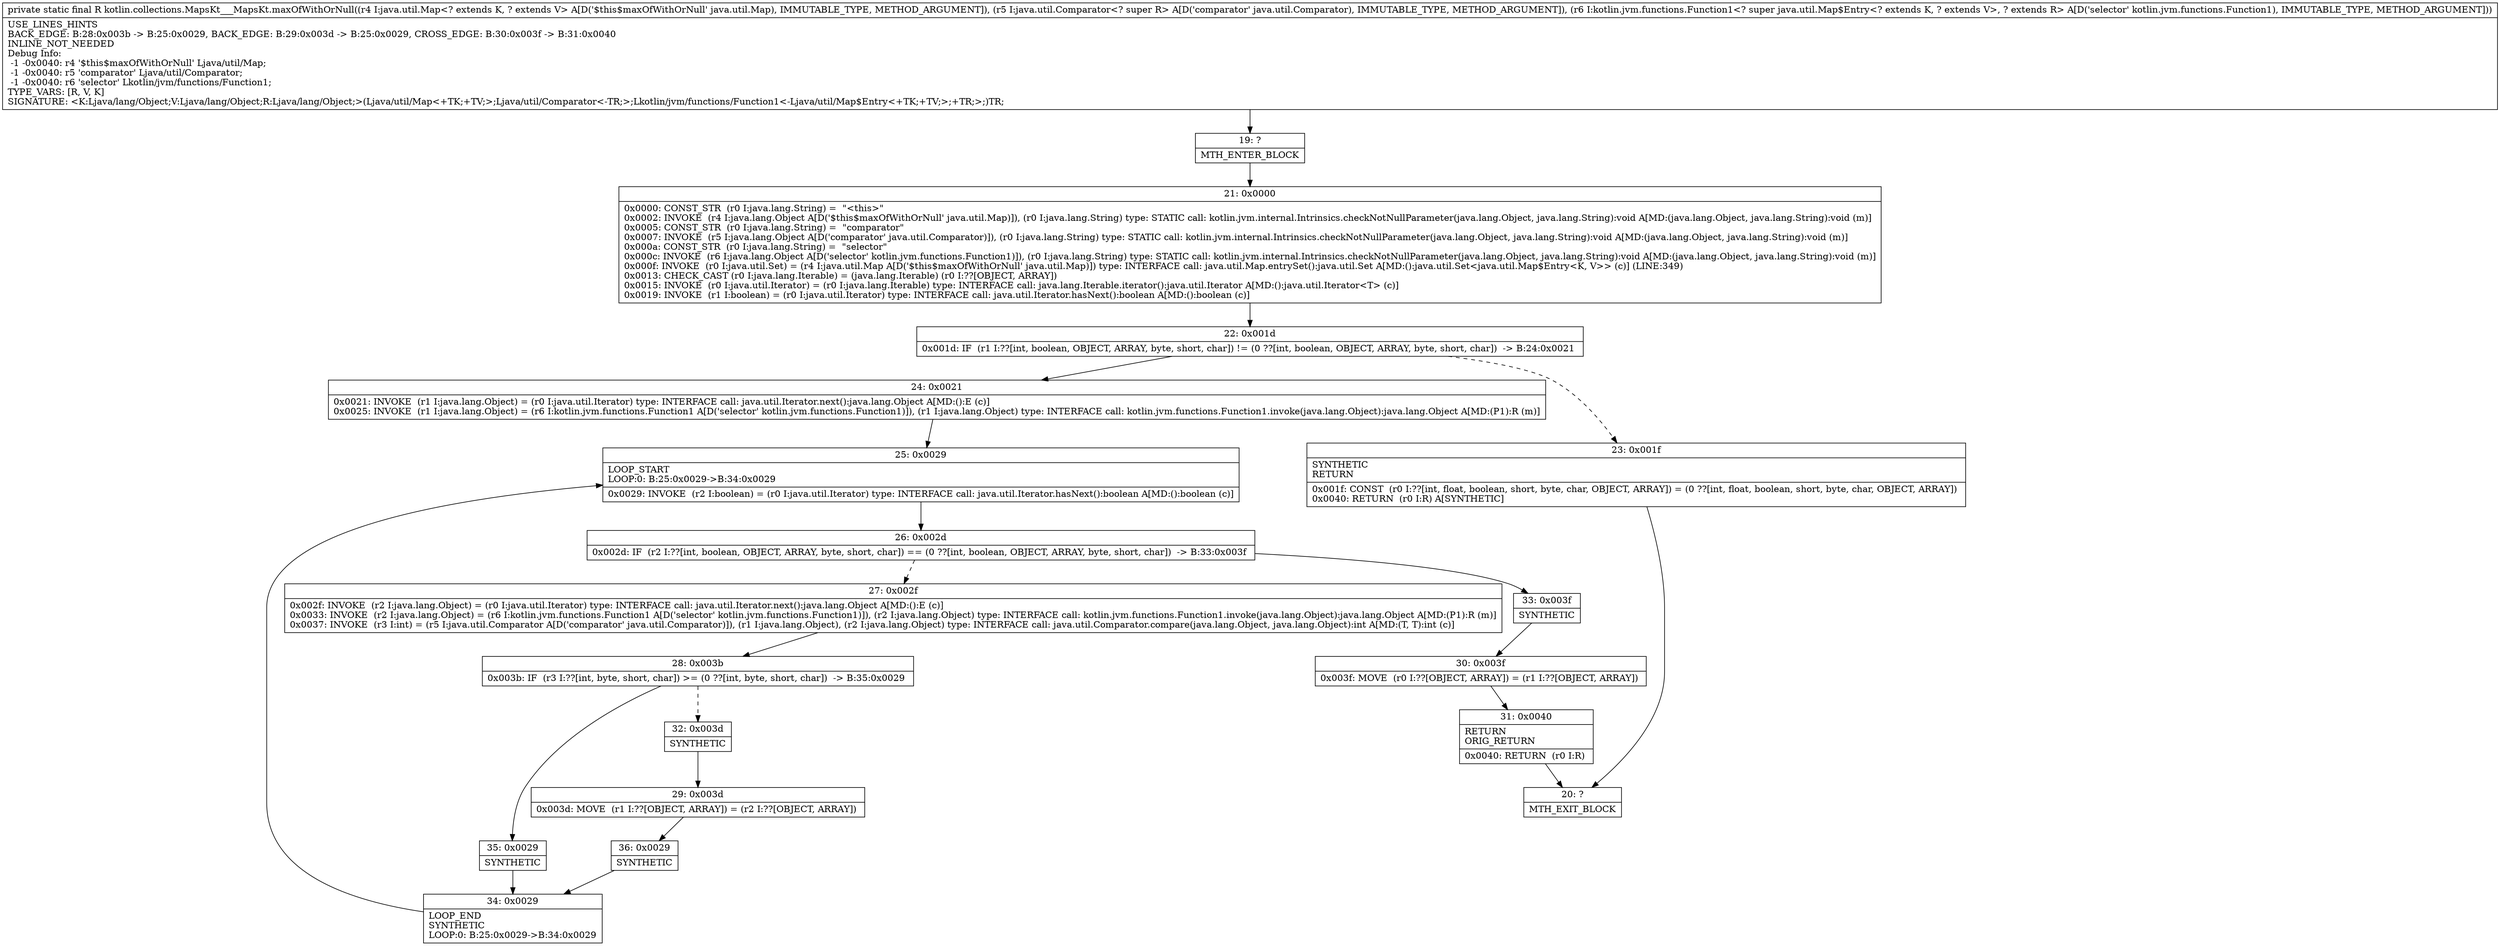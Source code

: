 digraph "CFG forkotlin.collections.MapsKt___MapsKt.maxOfWithOrNull(Ljava\/util\/Map;Ljava\/util\/Comparator;Lkotlin\/jvm\/functions\/Function1;)Ljava\/lang\/Object;" {
Node_19 [shape=record,label="{19\:\ ?|MTH_ENTER_BLOCK\l}"];
Node_21 [shape=record,label="{21\:\ 0x0000|0x0000: CONST_STR  (r0 I:java.lang.String) =  \"\<this\>\" \l0x0002: INVOKE  (r4 I:java.lang.Object A[D('$this$maxOfWithOrNull' java.util.Map)]), (r0 I:java.lang.String) type: STATIC call: kotlin.jvm.internal.Intrinsics.checkNotNullParameter(java.lang.Object, java.lang.String):void A[MD:(java.lang.Object, java.lang.String):void (m)]\l0x0005: CONST_STR  (r0 I:java.lang.String) =  \"comparator\" \l0x0007: INVOKE  (r5 I:java.lang.Object A[D('comparator' java.util.Comparator)]), (r0 I:java.lang.String) type: STATIC call: kotlin.jvm.internal.Intrinsics.checkNotNullParameter(java.lang.Object, java.lang.String):void A[MD:(java.lang.Object, java.lang.String):void (m)]\l0x000a: CONST_STR  (r0 I:java.lang.String) =  \"selector\" \l0x000c: INVOKE  (r6 I:java.lang.Object A[D('selector' kotlin.jvm.functions.Function1)]), (r0 I:java.lang.String) type: STATIC call: kotlin.jvm.internal.Intrinsics.checkNotNullParameter(java.lang.Object, java.lang.String):void A[MD:(java.lang.Object, java.lang.String):void (m)]\l0x000f: INVOKE  (r0 I:java.util.Set) = (r4 I:java.util.Map A[D('$this$maxOfWithOrNull' java.util.Map)]) type: INTERFACE call: java.util.Map.entrySet():java.util.Set A[MD:():java.util.Set\<java.util.Map$Entry\<K, V\>\> (c)] (LINE:349)\l0x0013: CHECK_CAST (r0 I:java.lang.Iterable) = (java.lang.Iterable) (r0 I:??[OBJECT, ARRAY]) \l0x0015: INVOKE  (r0 I:java.util.Iterator) = (r0 I:java.lang.Iterable) type: INTERFACE call: java.lang.Iterable.iterator():java.util.Iterator A[MD:():java.util.Iterator\<T\> (c)]\l0x0019: INVOKE  (r1 I:boolean) = (r0 I:java.util.Iterator) type: INTERFACE call: java.util.Iterator.hasNext():boolean A[MD:():boolean (c)]\l}"];
Node_22 [shape=record,label="{22\:\ 0x001d|0x001d: IF  (r1 I:??[int, boolean, OBJECT, ARRAY, byte, short, char]) != (0 ??[int, boolean, OBJECT, ARRAY, byte, short, char])  \-\> B:24:0x0021 \l}"];
Node_23 [shape=record,label="{23\:\ 0x001f|SYNTHETIC\lRETURN\l|0x001f: CONST  (r0 I:??[int, float, boolean, short, byte, char, OBJECT, ARRAY]) = (0 ??[int, float, boolean, short, byte, char, OBJECT, ARRAY]) \l0x0040: RETURN  (r0 I:R) A[SYNTHETIC]\l}"];
Node_20 [shape=record,label="{20\:\ ?|MTH_EXIT_BLOCK\l}"];
Node_24 [shape=record,label="{24\:\ 0x0021|0x0021: INVOKE  (r1 I:java.lang.Object) = (r0 I:java.util.Iterator) type: INTERFACE call: java.util.Iterator.next():java.lang.Object A[MD:():E (c)]\l0x0025: INVOKE  (r1 I:java.lang.Object) = (r6 I:kotlin.jvm.functions.Function1 A[D('selector' kotlin.jvm.functions.Function1)]), (r1 I:java.lang.Object) type: INTERFACE call: kotlin.jvm.functions.Function1.invoke(java.lang.Object):java.lang.Object A[MD:(P1):R (m)]\l}"];
Node_25 [shape=record,label="{25\:\ 0x0029|LOOP_START\lLOOP:0: B:25:0x0029\-\>B:34:0x0029\l|0x0029: INVOKE  (r2 I:boolean) = (r0 I:java.util.Iterator) type: INTERFACE call: java.util.Iterator.hasNext():boolean A[MD:():boolean (c)]\l}"];
Node_26 [shape=record,label="{26\:\ 0x002d|0x002d: IF  (r2 I:??[int, boolean, OBJECT, ARRAY, byte, short, char]) == (0 ??[int, boolean, OBJECT, ARRAY, byte, short, char])  \-\> B:33:0x003f \l}"];
Node_27 [shape=record,label="{27\:\ 0x002f|0x002f: INVOKE  (r2 I:java.lang.Object) = (r0 I:java.util.Iterator) type: INTERFACE call: java.util.Iterator.next():java.lang.Object A[MD:():E (c)]\l0x0033: INVOKE  (r2 I:java.lang.Object) = (r6 I:kotlin.jvm.functions.Function1 A[D('selector' kotlin.jvm.functions.Function1)]), (r2 I:java.lang.Object) type: INTERFACE call: kotlin.jvm.functions.Function1.invoke(java.lang.Object):java.lang.Object A[MD:(P1):R (m)]\l0x0037: INVOKE  (r3 I:int) = (r5 I:java.util.Comparator A[D('comparator' java.util.Comparator)]), (r1 I:java.lang.Object), (r2 I:java.lang.Object) type: INTERFACE call: java.util.Comparator.compare(java.lang.Object, java.lang.Object):int A[MD:(T, T):int (c)]\l}"];
Node_28 [shape=record,label="{28\:\ 0x003b|0x003b: IF  (r3 I:??[int, byte, short, char]) \>= (0 ??[int, byte, short, char])  \-\> B:35:0x0029 \l}"];
Node_32 [shape=record,label="{32\:\ 0x003d|SYNTHETIC\l}"];
Node_29 [shape=record,label="{29\:\ 0x003d|0x003d: MOVE  (r1 I:??[OBJECT, ARRAY]) = (r2 I:??[OBJECT, ARRAY]) \l}"];
Node_36 [shape=record,label="{36\:\ 0x0029|SYNTHETIC\l}"];
Node_34 [shape=record,label="{34\:\ 0x0029|LOOP_END\lSYNTHETIC\lLOOP:0: B:25:0x0029\-\>B:34:0x0029\l}"];
Node_35 [shape=record,label="{35\:\ 0x0029|SYNTHETIC\l}"];
Node_33 [shape=record,label="{33\:\ 0x003f|SYNTHETIC\l}"];
Node_30 [shape=record,label="{30\:\ 0x003f|0x003f: MOVE  (r0 I:??[OBJECT, ARRAY]) = (r1 I:??[OBJECT, ARRAY]) \l}"];
Node_31 [shape=record,label="{31\:\ 0x0040|RETURN\lORIG_RETURN\l|0x0040: RETURN  (r0 I:R) \l}"];
MethodNode[shape=record,label="{private static final R kotlin.collections.MapsKt___MapsKt.maxOfWithOrNull((r4 I:java.util.Map\<? extends K, ? extends V\> A[D('$this$maxOfWithOrNull' java.util.Map), IMMUTABLE_TYPE, METHOD_ARGUMENT]), (r5 I:java.util.Comparator\<? super R\> A[D('comparator' java.util.Comparator), IMMUTABLE_TYPE, METHOD_ARGUMENT]), (r6 I:kotlin.jvm.functions.Function1\<? super java.util.Map$Entry\<? extends K, ? extends V\>, ? extends R\> A[D('selector' kotlin.jvm.functions.Function1), IMMUTABLE_TYPE, METHOD_ARGUMENT]))  | USE_LINES_HINTS\lBACK_EDGE: B:28:0x003b \-\> B:25:0x0029, BACK_EDGE: B:29:0x003d \-\> B:25:0x0029, CROSS_EDGE: B:30:0x003f \-\> B:31:0x0040\lINLINE_NOT_NEEDED\lDebug Info:\l  \-1 \-0x0040: r4 '$this$maxOfWithOrNull' Ljava\/util\/Map;\l  \-1 \-0x0040: r5 'comparator' Ljava\/util\/Comparator;\l  \-1 \-0x0040: r6 'selector' Lkotlin\/jvm\/functions\/Function1;\lTYPE_VARS: [R, V, K]\lSIGNATURE: \<K:Ljava\/lang\/Object;V:Ljava\/lang\/Object;R:Ljava\/lang\/Object;\>(Ljava\/util\/Map\<+TK;+TV;\>;Ljava\/util\/Comparator\<\-TR;\>;Lkotlin\/jvm\/functions\/Function1\<\-Ljava\/util\/Map$Entry\<+TK;+TV;\>;+TR;\>;)TR;\l}"];
MethodNode -> Node_19;Node_19 -> Node_21;
Node_21 -> Node_22;
Node_22 -> Node_23[style=dashed];
Node_22 -> Node_24;
Node_23 -> Node_20;
Node_24 -> Node_25;
Node_25 -> Node_26;
Node_26 -> Node_27[style=dashed];
Node_26 -> Node_33;
Node_27 -> Node_28;
Node_28 -> Node_32[style=dashed];
Node_28 -> Node_35;
Node_32 -> Node_29;
Node_29 -> Node_36;
Node_36 -> Node_34;
Node_34 -> Node_25;
Node_35 -> Node_34;
Node_33 -> Node_30;
Node_30 -> Node_31;
Node_31 -> Node_20;
}

